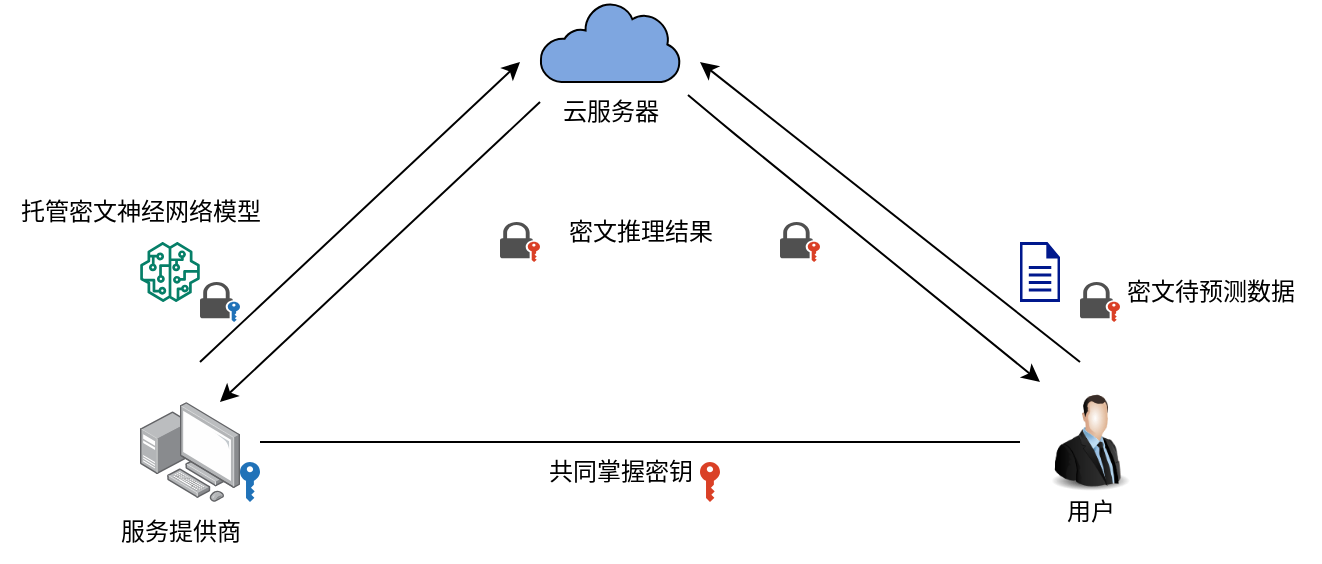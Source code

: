 <mxfile version="21.1.1" type="github">
  <diagram name="第 1 页" id="ydfWIhaEGLxtbmc5iYuI">
    <mxGraphModel dx="897" dy="176" grid="1" gridSize="10" guides="1" tooltips="1" connect="1" arrows="1" fold="1" page="0" pageScale="1" pageWidth="827" pageHeight="1169" math="1" shadow="0">
      <root>
        <mxCell id="0" />
        <mxCell id="1" parent="0" />
        <mxCell id="ERm1mdS63n6slfigO-xv-26" style="orthogonalLoop=1;jettySize=auto;html=1;endFill=1;movable=1;resizable=1;rotatable=1;deletable=1;editable=1;locked=0;connectable=1;entryX=0;entryY=0;entryDx=0;entryDy=0;exitX=1.057;exitY=0.217;exitDx=0;exitDy=0;exitPerimeter=0;" parent="1" source="ERm1mdS63n6slfigO-xv-6" edge="1" target="8cyVTwTjGE4YOZVXD0gR-34">
          <mxGeometry relative="1" as="geometry">
            <mxPoint x="370" y="530" as="sourcePoint" />
            <mxPoint x="540" y="660" as="targetPoint" />
            <Array as="points">
              <mxPoint x="380" y="550" />
            </Array>
          </mxGeometry>
        </mxCell>
        <mxCell id="ERm1mdS63n6slfigO-xv-6" value="云服务器" style="text;html=1;align=center;verticalAlign=middle;resizable=0;points=[];autosize=1;strokeColor=none;fillColor=none;" parent="1" vertex="1">
          <mxGeometry x="290" y="530" width="70" height="30" as="geometry" />
        </mxCell>
        <mxCell id="ERm1mdS63n6slfigO-xv-11" value="" style="endArrow=classic;html=1;rounded=0;" parent="1" edge="1">
          <mxGeometry width="50" height="50" relative="1" as="geometry">
            <mxPoint x="120" y="670" as="sourcePoint" />
            <mxPoint x="280" y="520" as="targetPoint" />
          </mxGeometry>
        </mxCell>
        <mxCell id="ERm1mdS63n6slfigO-xv-14" value="托管密文神经网络模型" style="text;html=1;align=center;verticalAlign=middle;resizable=0;points=[];autosize=1;strokeColor=none;fillColor=none;" parent="1" vertex="1">
          <mxGeometry x="20" y="580" width="140" height="30" as="geometry" />
        </mxCell>
        <mxCell id="ERm1mdS63n6slfigO-xv-16" value="" style="endArrow=classic;html=1;rounded=0;" parent="1" edge="1">
          <mxGeometry width="50" height="50" relative="1" as="geometry">
            <mxPoint x="560" y="670" as="sourcePoint" />
            <mxPoint x="370" y="520" as="targetPoint" />
          </mxGeometry>
        </mxCell>
        <mxCell id="ERm1mdS63n6slfigO-xv-20" value="密文待预测数据" style="text;html=1;align=center;verticalAlign=middle;resizable=0;points=[];autosize=1;strokeColor=none;fillColor=none;" parent="1" vertex="1">
          <mxGeometry x="570" y="620" width="110" height="30" as="geometry" />
        </mxCell>
        <mxCell id="8cyVTwTjGE4YOZVXD0gR-19" value="" style="endArrow=none;html=1;rounded=0;" edge="1" parent="1">
          <mxGeometry width="50" height="50" relative="1" as="geometry">
            <mxPoint x="150" y="710" as="sourcePoint" />
            <mxPoint x="530" y="710" as="targetPoint" />
          </mxGeometry>
        </mxCell>
        <mxCell id="8cyVTwTjGE4YOZVXD0gR-23" value="密文推理结果" style="text;html=1;align=center;verticalAlign=middle;resizable=0;points=[];autosize=1;strokeColor=none;fillColor=none;" vertex="1" parent="1">
          <mxGeometry x="290" y="590" width="100" height="30" as="geometry" />
        </mxCell>
        <mxCell id="8cyVTwTjGE4YOZVXD0gR-27" value="" style="endArrow=classic;html=1;rounded=0;exitX=0;exitY=1;exitDx=0;exitDy=0;" edge="1" parent="1">
          <mxGeometry width="50" height="50" relative="1" as="geometry">
            <mxPoint x="290" y="540" as="sourcePoint" />
            <mxPoint x="130" y="690" as="targetPoint" />
          </mxGeometry>
        </mxCell>
        <mxCell id="8cyVTwTjGE4YOZVXD0gR-35" value="" style="group" vertex="1" connectable="0" parent="1">
          <mxGeometry x="540" y="680" width="50" height="80" as="geometry" />
        </mxCell>
        <mxCell id="8cyVTwTjGE4YOZVXD0gR-34" value="" style="image;html=1;image=img/lib/clip_art/people/Suit_Man_128x128.png" vertex="1" parent="8cyVTwTjGE4YOZVXD0gR-35">
          <mxGeometry width="50" height="60" as="geometry" />
        </mxCell>
        <mxCell id="ERm1mdS63n6slfigO-xv-3" value="用户" style="text;html=1;align=center;verticalAlign=middle;resizable=0;points=[];autosize=1;strokeColor=none;fillColor=none;container=0;" parent="8cyVTwTjGE4YOZVXD0gR-35" vertex="1">
          <mxGeometry y="50" width="50" height="30" as="geometry" />
        </mxCell>
        <mxCell id="8cyVTwTjGE4YOZVXD0gR-47" value="" style="group" vertex="1" connectable="0" parent="1">
          <mxGeometry x="530" y="610" width="50" height="40" as="geometry" />
        </mxCell>
        <mxCell id="8cyVTwTjGE4YOZVXD0gR-37" value="" style="sketch=0;pointerEvents=1;shadow=0;dashed=0;html=1;strokeColor=none;fillColor=#505050;labelPosition=center;verticalLabelPosition=bottom;verticalAlign=top;outlineConnect=0;align=center;shape=mxgraph.office.security.lock_with_key_security_orange;" vertex="1" parent="8cyVTwTjGE4YOZVXD0gR-47">
          <mxGeometry x="30" y="20" width="20" height="20" as="geometry" />
        </mxCell>
        <mxCell id="8cyVTwTjGE4YOZVXD0gR-46" value="" style="sketch=0;aspect=fixed;pointerEvents=1;shadow=0;dashed=0;html=1;strokeColor=none;labelPosition=center;verticalLabelPosition=bottom;verticalAlign=top;align=center;fillColor=#00188D;shape=mxgraph.mscae.enterprise.document" vertex="1" parent="8cyVTwTjGE4YOZVXD0gR-47">
          <mxGeometry width="20" height="30" as="geometry" />
        </mxCell>
        <mxCell id="8cyVTwTjGE4YOZVXD0gR-50" value="" style="group" vertex="1" connectable="0" parent="1">
          <mxGeometry x="90" y="610" width="50" height="40" as="geometry" />
        </mxCell>
        <mxCell id="8cyVTwTjGE4YOZVXD0gR-38" value="" style="sketch=0;pointerEvents=1;shadow=0;dashed=0;html=1;strokeColor=none;fillColor=#505050;labelPosition=center;verticalLabelPosition=bottom;verticalAlign=top;outlineConnect=0;align=center;shape=mxgraph.office.security.lock_with_key_security_blue;container=0;" vertex="1" parent="8cyVTwTjGE4YOZVXD0gR-50">
          <mxGeometry x="30" y="20" width="20" height="20" as="geometry" />
        </mxCell>
        <mxCell id="ERm1mdS63n6slfigO-xv-34" value="" style="sketch=0;outlineConnect=0;fontColor=#232F3E;gradientColor=none;fillColor=#067F68;strokeColor=none;dashed=0;verticalLabelPosition=bottom;verticalAlign=top;align=center;html=1;fontSize=12;fontStyle=0;aspect=fixed;pointerEvents=1;shape=mxgraph.aws4.sagemaker_model;container=0;" parent="8cyVTwTjGE4YOZVXD0gR-50" vertex="1">
          <mxGeometry width="30" height="30" as="geometry" />
        </mxCell>
        <mxCell id="8cyVTwTjGE4YOZVXD0gR-56" value="" style="group" vertex="1" connectable="0" parent="1">
          <mxGeometry x="240" y="580" width="50" height="40" as="geometry" />
        </mxCell>
        <mxCell id="8cyVTwTjGE4YOZVXD0gR-57" value="" style="shape=image;html=1;verticalAlign=top;verticalLabelPosition=bottom;labelBackgroundColor=#ffffff;imageAspect=0;aspect=fixed;image=https://cdn4.iconfinder.com/data/icons/ionicons/512/icon-document-text-128.png" vertex="1" parent="8cyVTwTjGE4YOZVXD0gR-56">
          <mxGeometry width="40" height="40" as="geometry" />
        </mxCell>
        <mxCell id="8cyVTwTjGE4YOZVXD0gR-58" value="" style="sketch=0;pointerEvents=1;shadow=0;dashed=0;html=1;strokeColor=none;fillColor=#505050;labelPosition=center;verticalLabelPosition=bottom;verticalAlign=top;outlineConnect=0;align=center;shape=mxgraph.office.security.lock_with_key_security_orange;container=0;" vertex="1" parent="8cyVTwTjGE4YOZVXD0gR-56">
          <mxGeometry x="30" y="20" width="20" height="20" as="geometry" />
        </mxCell>
        <mxCell id="8cyVTwTjGE4YOZVXD0gR-59" value="" style="group" vertex="1" connectable="0" parent="1">
          <mxGeometry x="380" y="580" width="50" height="40" as="geometry" />
        </mxCell>
        <mxCell id="8cyVTwTjGE4YOZVXD0gR-60" value="" style="shape=image;html=1;verticalAlign=top;verticalLabelPosition=bottom;labelBackgroundColor=#ffffff;imageAspect=0;aspect=fixed;image=https://cdn4.iconfinder.com/data/icons/ionicons/512/icon-document-text-128.png" vertex="1" parent="8cyVTwTjGE4YOZVXD0gR-59">
          <mxGeometry width="40" height="40" as="geometry" />
        </mxCell>
        <mxCell id="8cyVTwTjGE4YOZVXD0gR-61" value="" style="sketch=0;pointerEvents=1;shadow=0;dashed=0;html=1;strokeColor=none;fillColor=#505050;labelPosition=center;verticalLabelPosition=bottom;verticalAlign=top;outlineConnect=0;align=center;shape=mxgraph.office.security.lock_with_key_security_orange;container=0;" vertex="1" parent="8cyVTwTjGE4YOZVXD0gR-59">
          <mxGeometry x="30" y="20" width="20" height="20" as="geometry" />
        </mxCell>
        <mxCell id="8cyVTwTjGE4YOZVXD0gR-72" value="" style="sketch=0;aspect=fixed;pointerEvents=1;shadow=0;dashed=0;html=1;labelPosition=center;verticalLabelPosition=bottom;verticalAlign=top;align=center;shape=mxgraph.mscae.enterprise.internet;fillColor=#7EA6E0;" vertex="1" parent="1">
          <mxGeometry x="290" y="490" width="70" height="40" as="geometry" />
        </mxCell>
        <mxCell id="8cyVTwTjGE4YOZVXD0gR-73" value="" style="group" vertex="1" connectable="0" parent="1">
          <mxGeometry x="280" y="710" width="100" height="30" as="geometry" />
        </mxCell>
        <mxCell id="8cyVTwTjGE4YOZVXD0gR-41" value="" style="sketch=0;pointerEvents=1;shadow=0;dashed=0;html=1;strokeColor=none;labelPosition=center;verticalLabelPosition=bottom;verticalAlign=top;outlineConnect=0;align=center;shape=mxgraph.office.security.key_permissions;fillColor=#DA4026;container=0;" vertex="1" parent="8cyVTwTjGE4YOZVXD0gR-73">
          <mxGeometry x="90" y="10" width="10" height="20" as="geometry" />
        </mxCell>
        <mxCell id="8cyVTwTjGE4YOZVXD0gR-20" value="共同掌握密钥" style="text;html=1;align=center;verticalAlign=middle;resizable=0;points=[];autosize=1;strokeColor=none;fillColor=none;container=0;" vertex="1" parent="8cyVTwTjGE4YOZVXD0gR-73">
          <mxGeometry width="100" height="30" as="geometry" />
        </mxCell>
        <mxCell id="8cyVTwTjGE4YOZVXD0gR-75" value="" style="group" vertex="1" connectable="0" parent="1">
          <mxGeometry x="70" y="690" width="80" height="80" as="geometry" />
        </mxCell>
        <mxCell id="ERm1mdS63n6slfigO-xv-2" value="服务提供商" style="text;html=1;align=center;verticalAlign=middle;resizable=0;points=[];autosize=1;strokeColor=none;fillColor=none;container=0;" parent="8cyVTwTjGE4YOZVXD0gR-75" vertex="1">
          <mxGeometry y="50" width="80" height="30" as="geometry" />
        </mxCell>
        <mxCell id="8cyVTwTjGE4YOZVXD0gR-40" value="" style="sketch=0;pointerEvents=1;shadow=0;dashed=0;html=1;strokeColor=none;labelPosition=center;verticalLabelPosition=bottom;verticalAlign=top;outlineConnect=0;align=center;shape=mxgraph.office.security.key_permissions;fillColor=#2072B8;container=0;" vertex="1" parent="8cyVTwTjGE4YOZVXD0gR-75">
          <mxGeometry x="70" y="30" width="10" height="20" as="geometry" />
        </mxCell>
        <mxCell id="ERm1mdS63n6slfigO-xv-1" value="" style="image;points=[];aspect=fixed;html=1;align=center;shadow=0;dashed=0;image=img/lib/allied_telesis/computer_and_terminals/Personal_Computer_with_Server.svg;container=0;" parent="8cyVTwTjGE4YOZVXD0gR-75" vertex="1">
          <mxGeometry x="20" width="50" height="50" as="geometry" />
        </mxCell>
      </root>
    </mxGraphModel>
  </diagram>
</mxfile>
